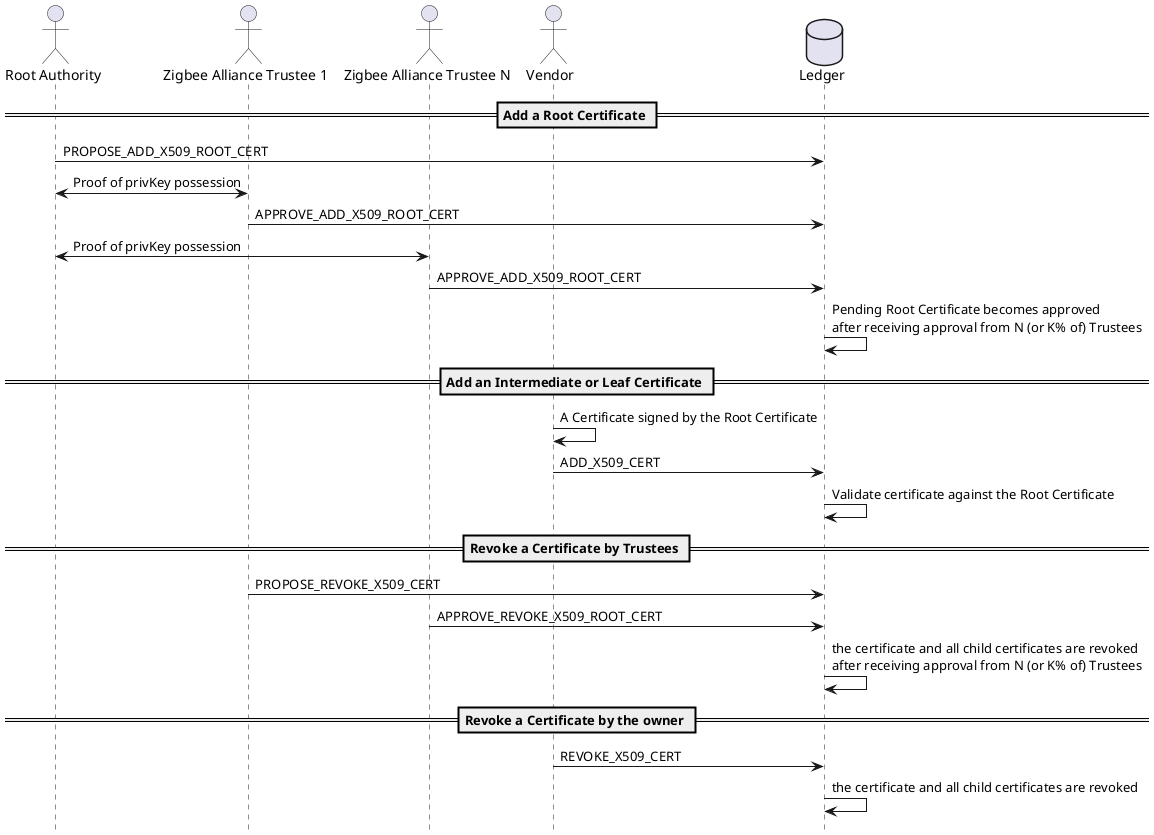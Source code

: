 @startuml
!pragma teoz true
hide footbox

actor "Root Authority" as RA
actor "Zigbee Alliance Trustee 1" as T1
actor "Zigbee Alliance Trustee N" as TN
actor Vendor as V

database Ledger as L

== Add a Root Certificate ==
RA -> L: PROPOSE_ADD_X509_ROOT_CERT
RA <-> T1: Proof of privKey possession
T1 -> L: APPROVE_ADD_X509_ROOT_CERT

RA <-> TN: Proof of privKey possession
TN -> L: APPROVE_ADD_X509_ROOT_CERT

L -> L: Pending Root Certificate becomes approved\nafter receiving approval from N (or K% of) Trustees

== Add an Intermediate or Leaf Certificate ==

V -> V: A Certificate signed by the Root Certificate
V -> L: ADD_X509_CERT
L -> L: Validate certificate against the Root Certificate

== Revoke a Certificate by Trustees ==
T1 -> L: PROPOSE_REVOKE_X509_CERT
TN -> L: APPROVE_REVOKE_X509_ROOT_CERT
L -> L:the certificate and all child certificates are revoked\nafter receiving approval from N (or K% of) Trustees

== Revoke a Certificate by the owner ==
V -> L: REVOKE_X509_CERT
L -> L: the certificate and all child certificates are revoked
@enduml